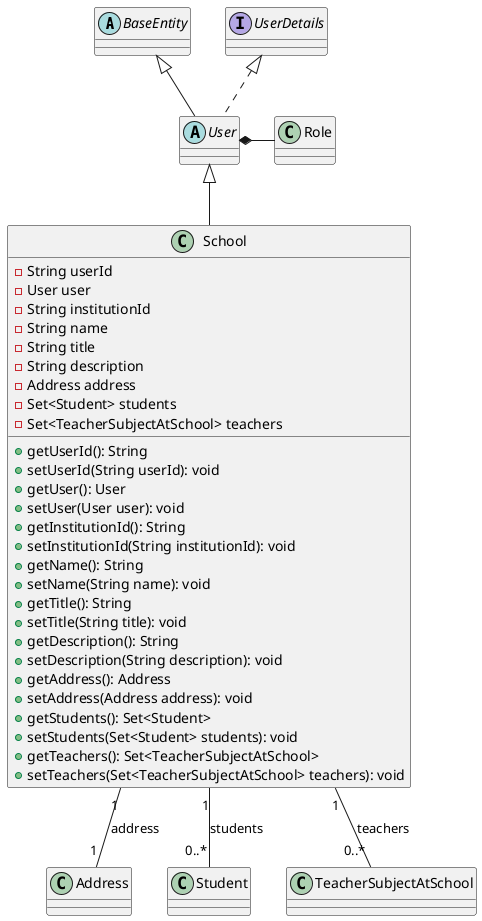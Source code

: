 @startuml School

abstract class BaseEntity {
}

interface UserDetails {
}

abstract class User {
}

class School {
    - String userId
    - User user
    - String institutionId
    - String name
    - String title
    - String description
    - Address address
    - Set<Student> students
    - Set<TeacherSubjectAtSchool> teachers

    + getUserId(): String
    + setUserId(String userId): void
    + getUser(): User
    + setUser(User user): void
    + getInstitutionId(): String
    + setInstitutionId(String institutionId): void
    + getName(): String
    + setName(String name): void
    + getTitle(): String
    + setTitle(String title): void
    + getDescription(): String
    + setDescription(String description): void
    + getAddress(): Address
    + setAddress(Address address): void
    + getStudents(): Set<Student>
    + setStudents(Set<Student> students): void
    + getTeachers(): Set<TeacherSubjectAtSchool>
    + setTeachers(Set<TeacherSubjectAtSchool> teachers): void
}

BaseEntity <|-- User
UserDetails <|.. User
User *-r- Role
User <|-- School
School "1" -d- "1" Address : address
School "1" -d- "0..*" Student : students
School "1" -d- "0..*" TeacherSubjectAtSchool : teachers

@enduml
